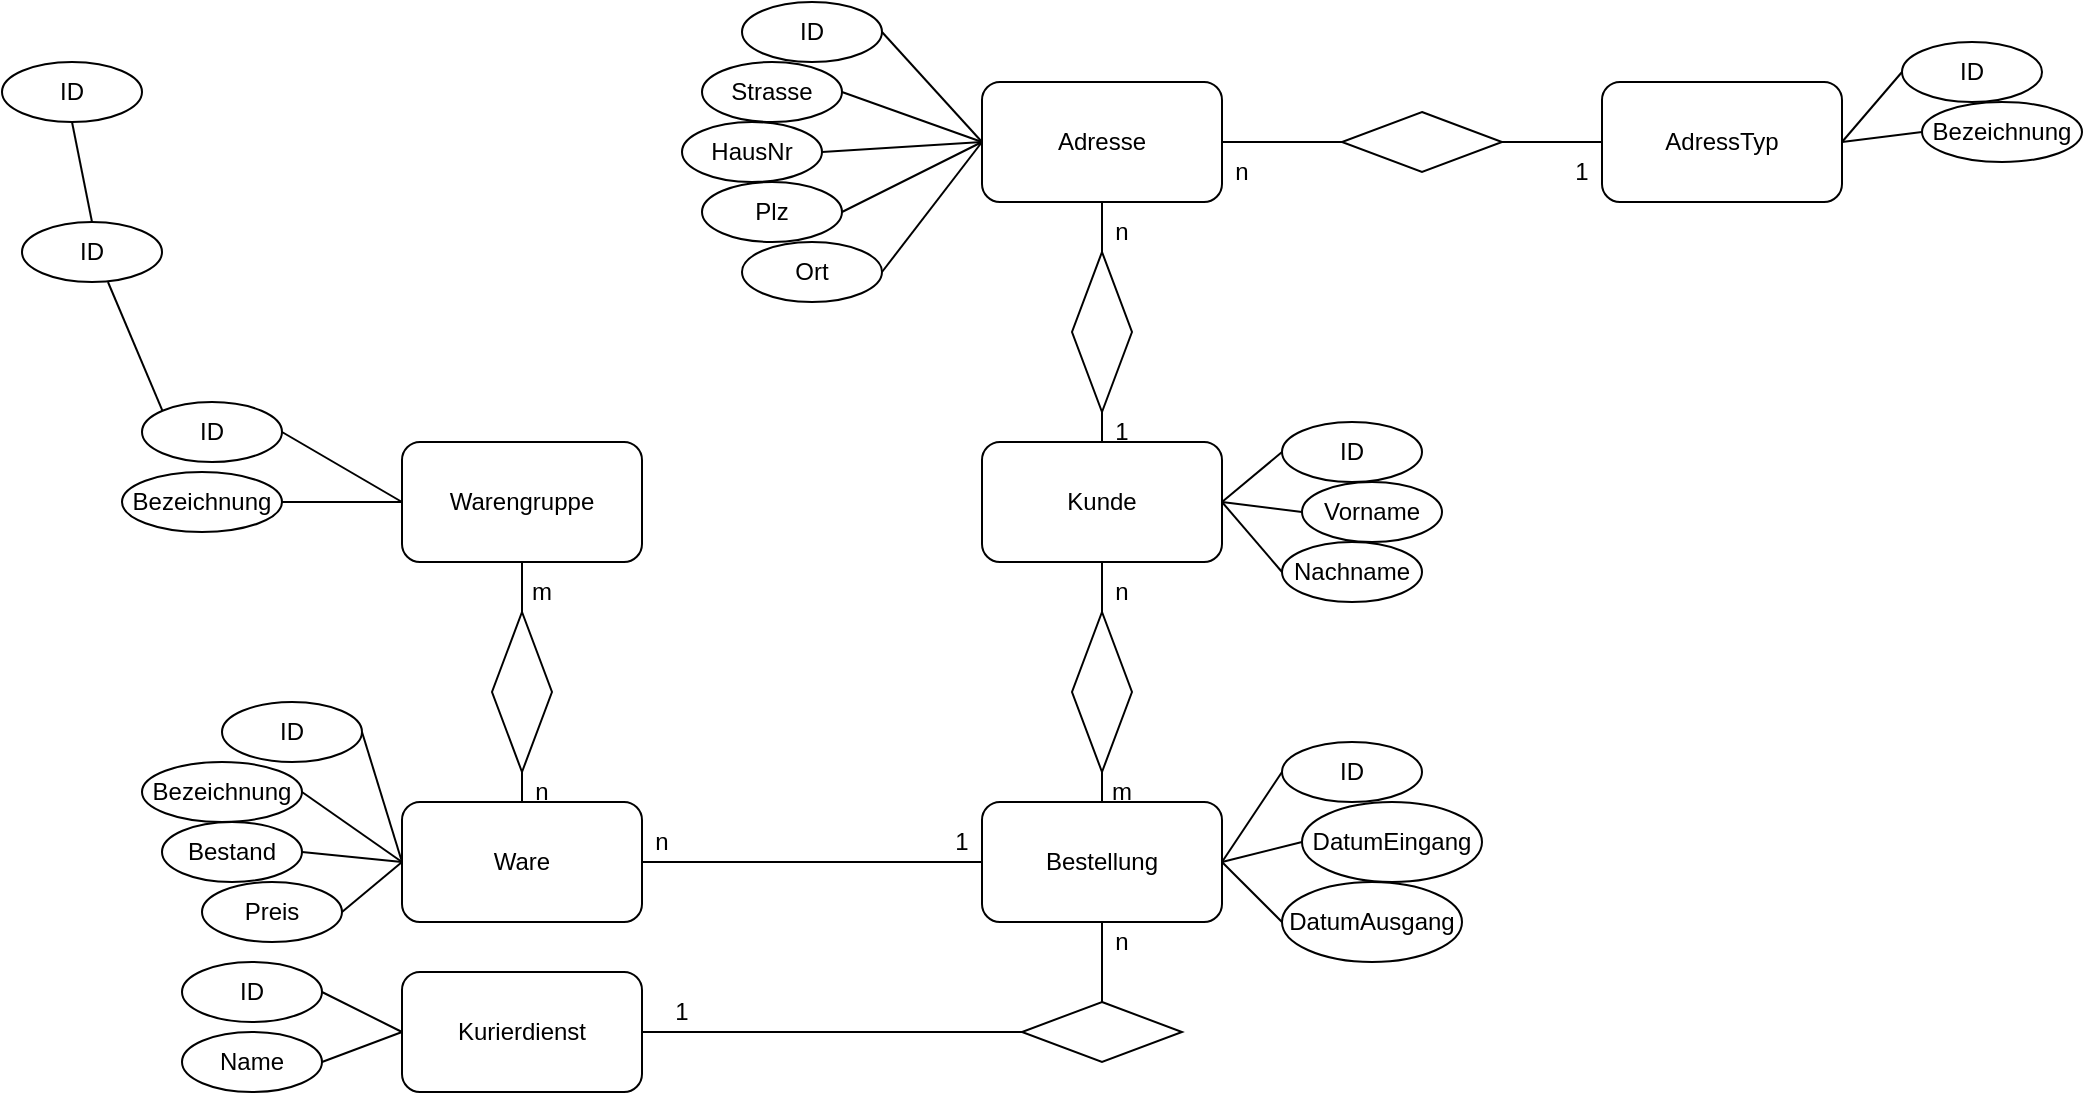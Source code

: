 <mxfile version="20.5.1" type="device"><diagram id="sjK48ryT9Ts2zvbYrK6v" name="Seite-1"><mxGraphModel dx="2212" dy="662" grid="1" gridSize="10" guides="1" tooltips="1" connect="1" arrows="1" fold="1" page="1" pageScale="1" pageWidth="827" pageHeight="1169" math="0" shadow="0"><root><mxCell id="0"/><mxCell id="1" parent="0"/><mxCell id="cG9wLJO8v9ry64v0qYdg-1" value="Bestellung" style="rounded=1;whiteSpace=wrap;html=1;" vertex="1" parent="1"><mxGeometry x="-20" y="600" width="120" height="60" as="geometry"/></mxCell><mxCell id="cG9wLJO8v9ry64v0qYdg-2" value="Kunde" style="rounded=1;whiteSpace=wrap;html=1;" vertex="1" parent="1"><mxGeometry x="-20" y="420" width="120" height="60" as="geometry"/></mxCell><mxCell id="cG9wLJO8v9ry64v0qYdg-3" value="Ware" style="rounded=1;whiteSpace=wrap;html=1;" vertex="1" parent="1"><mxGeometry x="-310" y="600" width="120" height="60" as="geometry"/></mxCell><mxCell id="cG9wLJO8v9ry64v0qYdg-4" value="AdressTyp" style="rounded=1;whiteSpace=wrap;html=1;" vertex="1" parent="1"><mxGeometry x="290" y="240" width="120" height="60" as="geometry"/></mxCell><mxCell id="cG9wLJO8v9ry64v0qYdg-5" value="Warengruppe" style="rounded=1;whiteSpace=wrap;html=1;" vertex="1" parent="1"><mxGeometry x="-310" y="420" width="120" height="60" as="geometry"/></mxCell><mxCell id="cG9wLJO8v9ry64v0qYdg-6" value="Adresse" style="rounded=1;whiteSpace=wrap;html=1;" vertex="1" parent="1"><mxGeometry x="-20" y="240" width="120" height="60" as="geometry"/></mxCell><mxCell id="cG9wLJO8v9ry64v0qYdg-7" value="Kurierdienst" style="rounded=1;whiteSpace=wrap;html=1;" vertex="1" parent="1"><mxGeometry x="-310" y="685" width="120" height="60" as="geometry"/></mxCell><mxCell id="cG9wLJO8v9ry64v0qYdg-9" value="" style="rhombus;whiteSpace=wrap;html=1;rotation=90;" vertex="1" parent="1"><mxGeometry x="-290" y="530" width="80" height="30" as="geometry"/></mxCell><mxCell id="cG9wLJO8v9ry64v0qYdg-10" value="" style="rhombus;whiteSpace=wrap;html=1;rotation=90;" vertex="1" parent="1"><mxGeometry y="350" width="80" height="30" as="geometry"/></mxCell><mxCell id="cG9wLJO8v9ry64v0qYdg-11" value="" style="rhombus;whiteSpace=wrap;html=1;rotation=90;" vertex="1" parent="1"><mxGeometry y="530" width="80" height="30" as="geometry"/></mxCell><mxCell id="cG9wLJO8v9ry64v0qYdg-12" value="" style="rhombus;whiteSpace=wrap;html=1;" vertex="1" parent="1"><mxGeometry x="160" y="255" width="80" height="30" as="geometry"/></mxCell><mxCell id="cG9wLJO8v9ry64v0qYdg-13" value="" style="rhombus;whiteSpace=wrap;html=1;" vertex="1" parent="1"><mxGeometry y="700" width="80" height="30" as="geometry"/></mxCell><mxCell id="cG9wLJO8v9ry64v0qYdg-14" value="" style="endArrow=none;html=1;rounded=0;entryX=0;entryY=0.5;entryDx=0;entryDy=0;exitX=0.5;exitY=1;exitDx=0;exitDy=0;" edge="1" parent="1" source="cG9wLJO8v9ry64v0qYdg-6" target="cG9wLJO8v9ry64v0qYdg-10"><mxGeometry width="50" height="50" relative="1" as="geometry"><mxPoint x="340" y="640" as="sourcePoint"/><mxPoint x="390" y="590" as="targetPoint"/></mxGeometry></mxCell><mxCell id="cG9wLJO8v9ry64v0qYdg-15" value="" style="endArrow=none;html=1;rounded=0;entryX=1;entryY=0.5;entryDx=0;entryDy=0;exitX=0.5;exitY=0;exitDx=0;exitDy=0;" edge="1" parent="1" source="cG9wLJO8v9ry64v0qYdg-2" target="cG9wLJO8v9ry64v0qYdg-10"><mxGeometry width="50" height="50" relative="1" as="geometry"><mxPoint x="340" y="640" as="sourcePoint"/><mxPoint x="390" y="590" as="targetPoint"/></mxGeometry></mxCell><mxCell id="cG9wLJO8v9ry64v0qYdg-16" value="" style="endArrow=none;html=1;rounded=0;entryX=0;entryY=0.5;entryDx=0;entryDy=0;exitX=0.5;exitY=1;exitDx=0;exitDy=0;" edge="1" parent="1" source="cG9wLJO8v9ry64v0qYdg-2" target="cG9wLJO8v9ry64v0qYdg-11"><mxGeometry width="50" height="50" relative="1" as="geometry"><mxPoint x="490" y="710" as="sourcePoint"/><mxPoint x="540" y="660" as="targetPoint"/></mxGeometry></mxCell><mxCell id="cG9wLJO8v9ry64v0qYdg-17" value="" style="endArrow=none;html=1;rounded=0;entryX=1;entryY=0.5;entryDx=0;entryDy=0;exitX=0.5;exitY=0;exitDx=0;exitDy=0;" edge="1" parent="1" source="cG9wLJO8v9ry64v0qYdg-1" target="cG9wLJO8v9ry64v0qYdg-11"><mxGeometry width="50" height="50" relative="1" as="geometry"><mxPoint x="490" y="710" as="sourcePoint"/><mxPoint x="540" y="660" as="targetPoint"/></mxGeometry></mxCell><mxCell id="cG9wLJO8v9ry64v0qYdg-18" value="" style="endArrow=none;html=1;rounded=0;entryX=0.5;entryY=0;entryDx=0;entryDy=0;startArrow=none;exitX=0.5;exitY=1;exitDx=0;exitDy=0;" edge="1" parent="1" source="cG9wLJO8v9ry64v0qYdg-1" target="cG9wLJO8v9ry64v0qYdg-13"><mxGeometry width="50" height="50" relative="1" as="geometry"><mxPoint x="220" y="710" as="sourcePoint"/><mxPoint x="270" y="660" as="targetPoint"/></mxGeometry></mxCell><mxCell id="cG9wLJO8v9ry64v0qYdg-19" value="" style="endArrow=none;html=1;rounded=0;entryX=1;entryY=0.5;entryDx=0;entryDy=0;exitX=0;exitY=0.5;exitDx=0;exitDy=0;" edge="1" parent="1" source="cG9wLJO8v9ry64v0qYdg-13" target="cG9wLJO8v9ry64v0qYdg-7"><mxGeometry width="50" height="50" relative="1" as="geometry"><mxPoint x="220" y="710" as="sourcePoint"/><mxPoint x="270" y="660" as="targetPoint"/></mxGeometry></mxCell><mxCell id="cG9wLJO8v9ry64v0qYdg-20" value="" style="endArrow=none;html=1;rounded=0;entryX=1;entryY=0.5;entryDx=0;entryDy=0;exitX=0;exitY=0.5;exitDx=0;exitDy=0;" edge="1" parent="1" source="cG9wLJO8v9ry64v0qYdg-4" target="cG9wLJO8v9ry64v0qYdg-12"><mxGeometry width="50" height="50" relative="1" as="geometry"><mxPoint x="220" y="510" as="sourcePoint"/><mxPoint x="270" y="460" as="targetPoint"/></mxGeometry></mxCell><mxCell id="cG9wLJO8v9ry64v0qYdg-21" value="" style="endArrow=none;html=1;rounded=0;entryX=0;entryY=0.5;entryDx=0;entryDy=0;exitX=0.5;exitY=1;exitDx=0;exitDy=0;" edge="1" parent="1" source="cG9wLJO8v9ry64v0qYdg-5" target="cG9wLJO8v9ry64v0qYdg-9"><mxGeometry width="50" height="50" relative="1" as="geometry"><mxPoint x="220" y="510" as="sourcePoint"/><mxPoint x="270" y="460" as="targetPoint"/></mxGeometry></mxCell><mxCell id="cG9wLJO8v9ry64v0qYdg-22" value="" style="endArrow=none;html=1;rounded=0;entryX=1;entryY=0.5;entryDx=0;entryDy=0;exitX=0.5;exitY=0;exitDx=0;exitDy=0;" edge="1" parent="1" source="cG9wLJO8v9ry64v0qYdg-3" target="cG9wLJO8v9ry64v0qYdg-9"><mxGeometry width="50" height="50" relative="1" as="geometry"><mxPoint x="220" y="510" as="sourcePoint"/><mxPoint x="270" y="460" as="targetPoint"/></mxGeometry></mxCell><mxCell id="cG9wLJO8v9ry64v0qYdg-23" value="" style="endArrow=none;html=1;rounded=0;exitX=1;exitY=0.5;exitDx=0;exitDy=0;entryX=0;entryY=0.5;entryDx=0;entryDy=0;" edge="1" parent="1" source="cG9wLJO8v9ry64v0qYdg-3" target="cG9wLJO8v9ry64v0qYdg-1"><mxGeometry width="50" height="50" relative="1" as="geometry"><mxPoint x="220" y="510" as="sourcePoint"/><mxPoint x="270" y="460" as="targetPoint"/></mxGeometry></mxCell><mxCell id="cG9wLJO8v9ry64v0qYdg-24" value="" style="endArrow=none;html=1;rounded=0;entryX=0;entryY=0.5;entryDx=0;entryDy=0;exitX=1;exitY=0.5;exitDx=0;exitDy=0;" edge="1" parent="1" source="cG9wLJO8v9ry64v0qYdg-6" target="cG9wLJO8v9ry64v0qYdg-12"><mxGeometry width="50" height="50" relative="1" as="geometry"><mxPoint x="220" y="510" as="sourcePoint"/><mxPoint x="270" y="460" as="targetPoint"/></mxGeometry></mxCell><mxCell id="cG9wLJO8v9ry64v0qYdg-26" value="ID" style="ellipse;whiteSpace=wrap;html=1;" vertex="1" parent="1"><mxGeometry x="130" y="410" width="70" height="30" as="geometry"/></mxCell><mxCell id="cG9wLJO8v9ry64v0qYdg-27" value="ID" style="ellipse;whiteSpace=wrap;html=1;" vertex="1" parent="1"><mxGeometry x="-420" y="680" width="70" height="30" as="geometry"/></mxCell><mxCell id="cG9wLJO8v9ry64v0qYdg-28" value="ID" style="ellipse;whiteSpace=wrap;html=1;" vertex="1" parent="1"><mxGeometry x="130" y="570" width="70" height="30" as="geometry"/></mxCell><mxCell id="cG9wLJO8v9ry64v0qYdg-29" value="ID" style="ellipse;whiteSpace=wrap;html=1;" vertex="1" parent="1"><mxGeometry x="-400" y="550" width="70" height="30" as="geometry"/></mxCell><mxCell id="cG9wLJO8v9ry64v0qYdg-30" value="ID" style="ellipse;whiteSpace=wrap;html=1;" vertex="1" parent="1"><mxGeometry x="-140" y="200" width="70" height="30" as="geometry"/></mxCell><mxCell id="cG9wLJO8v9ry64v0qYdg-31" value="ID" style="ellipse;whiteSpace=wrap;html=1;" vertex="1" parent="1"><mxGeometry x="-440" y="400" width="70" height="30" as="geometry"/></mxCell><mxCell id="cG9wLJO8v9ry64v0qYdg-32" value="ID" style="ellipse;whiteSpace=wrap;html=1;" vertex="1" parent="1"><mxGeometry x="440" y="220" width="70" height="30" as="geometry"/></mxCell><mxCell id="cG9wLJO8v9ry64v0qYdg-33" value="ID" style="ellipse;whiteSpace=wrap;html=1;" vertex="1" parent="1"><mxGeometry x="-500" y="310" width="70" height="30" as="geometry"/></mxCell><mxCell id="cG9wLJO8v9ry64v0qYdg-34" value="ID" style="ellipse;whiteSpace=wrap;html=1;" vertex="1" parent="1"><mxGeometry x="-510" y="230" width="70" height="30" as="geometry"/></mxCell><mxCell id="cG9wLJO8v9ry64v0qYdg-35" value="" style="endArrow=none;html=1;rounded=0;entryX=1;entryY=0.5;entryDx=0;entryDy=0;exitX=0;exitY=0.5;exitDx=0;exitDy=0;" edge="1" parent="1" source="cG9wLJO8v9ry64v0qYdg-5" target="cG9wLJO8v9ry64v0qYdg-31"><mxGeometry width="50" height="50" relative="1" as="geometry"><mxPoint x="-300" y="430" as="sourcePoint"/><mxPoint x="270" y="460" as="targetPoint"/></mxGeometry></mxCell><mxCell id="cG9wLJO8v9ry64v0qYdg-36" value="" style="endArrow=none;html=1;rounded=0;entryX=0.614;entryY=1;entryDx=0;entryDy=0;entryPerimeter=0;exitX=0;exitY=0;exitDx=0;exitDy=0;" edge="1" parent="1" source="cG9wLJO8v9ry64v0qYdg-31" target="cG9wLJO8v9ry64v0qYdg-33"><mxGeometry width="50" height="50" relative="1" as="geometry"><mxPoint x="220" y="510" as="sourcePoint"/><mxPoint x="270" y="460" as="targetPoint"/></mxGeometry></mxCell><mxCell id="cG9wLJO8v9ry64v0qYdg-37" value="" style="endArrow=none;html=1;rounded=0;entryX=0.5;entryY=1;entryDx=0;entryDy=0;exitX=0.5;exitY=0;exitDx=0;exitDy=0;" edge="1" parent="1" source="cG9wLJO8v9ry64v0qYdg-33" target="cG9wLJO8v9ry64v0qYdg-34"><mxGeometry width="50" height="50" relative="1" as="geometry"><mxPoint x="220" y="510" as="sourcePoint"/><mxPoint x="270" y="460" as="targetPoint"/></mxGeometry></mxCell><mxCell id="cG9wLJO8v9ry64v0qYdg-38" value="" style="endArrow=none;html=1;rounded=0;entryX=0;entryY=0.5;entryDx=0;entryDy=0;exitX=1;exitY=0.5;exitDx=0;exitDy=0;" edge="1" parent="1" source="cG9wLJO8v9ry64v0qYdg-2" target="cG9wLJO8v9ry64v0qYdg-26"><mxGeometry width="50" height="50" relative="1" as="geometry"><mxPoint x="220" y="510" as="sourcePoint"/><mxPoint x="270" y="460" as="targetPoint"/></mxGeometry></mxCell><mxCell id="cG9wLJO8v9ry64v0qYdg-39" value="" style="endArrow=none;html=1;rounded=0;entryX=0;entryY=0.5;entryDx=0;entryDy=0;exitX=1;exitY=0.5;exitDx=0;exitDy=0;" edge="1" parent="1" source="cG9wLJO8v9ry64v0qYdg-4" target="cG9wLJO8v9ry64v0qYdg-32"><mxGeometry width="50" height="50" relative="1" as="geometry"><mxPoint x="220" y="510" as="sourcePoint"/><mxPoint x="270" y="460" as="targetPoint"/></mxGeometry></mxCell><mxCell id="cG9wLJO8v9ry64v0qYdg-40" value="" style="endArrow=none;html=1;rounded=0;entryX=1;entryY=0.5;entryDx=0;entryDy=0;exitX=0;exitY=0.5;exitDx=0;exitDy=0;" edge="1" parent="1" source="cG9wLJO8v9ry64v0qYdg-6" target="cG9wLJO8v9ry64v0qYdg-30"><mxGeometry width="50" height="50" relative="1" as="geometry"><mxPoint x="220" y="510" as="sourcePoint"/><mxPoint x="270" y="460" as="targetPoint"/></mxGeometry></mxCell><mxCell id="cG9wLJO8v9ry64v0qYdg-41" value="" style="endArrow=none;html=1;rounded=0;entryX=0;entryY=0.5;entryDx=0;entryDy=0;exitX=1;exitY=0.5;exitDx=0;exitDy=0;" edge="1" parent="1" source="cG9wLJO8v9ry64v0qYdg-1" target="cG9wLJO8v9ry64v0qYdg-28"><mxGeometry width="50" height="50" relative="1" as="geometry"><mxPoint x="220" y="510" as="sourcePoint"/><mxPoint x="270" y="460" as="targetPoint"/></mxGeometry></mxCell><mxCell id="cG9wLJO8v9ry64v0qYdg-42" value="" style="endArrow=none;html=1;rounded=0;entryX=1;entryY=0.5;entryDx=0;entryDy=0;exitX=0;exitY=0.5;exitDx=0;exitDy=0;" edge="1" parent="1" source="cG9wLJO8v9ry64v0qYdg-3" target="cG9wLJO8v9ry64v0qYdg-29"><mxGeometry width="50" height="50" relative="1" as="geometry"><mxPoint x="220" y="510" as="sourcePoint"/><mxPoint x="270" y="460" as="targetPoint"/></mxGeometry></mxCell><mxCell id="cG9wLJO8v9ry64v0qYdg-43" value="" style="endArrow=none;html=1;rounded=0;entryX=1;entryY=0.5;entryDx=0;entryDy=0;exitX=0;exitY=0.5;exitDx=0;exitDy=0;" edge="1" parent="1" source="cG9wLJO8v9ry64v0qYdg-7" target="cG9wLJO8v9ry64v0qYdg-27"><mxGeometry width="50" height="50" relative="1" as="geometry"><mxPoint x="220" y="510" as="sourcePoint"/><mxPoint x="270" y="460" as="targetPoint"/></mxGeometry></mxCell><mxCell id="cG9wLJO8v9ry64v0qYdg-44" value="Strasse" style="ellipse;whiteSpace=wrap;html=1;" vertex="1" parent="1"><mxGeometry x="-160" y="230" width="70" height="30" as="geometry"/></mxCell><mxCell id="cG9wLJO8v9ry64v0qYdg-45" value="HausNr" style="ellipse;whiteSpace=wrap;html=1;" vertex="1" parent="1"><mxGeometry x="-170" y="260" width="70" height="30" as="geometry"/></mxCell><mxCell id="cG9wLJO8v9ry64v0qYdg-46" value="Plz" style="ellipse;whiteSpace=wrap;html=1;" vertex="1" parent="1"><mxGeometry x="-160" y="290" width="70" height="30" as="geometry"/></mxCell><mxCell id="cG9wLJO8v9ry64v0qYdg-47" value="" style="endArrow=none;html=1;rounded=0;entryX=1;entryY=0.5;entryDx=0;entryDy=0;exitX=0;exitY=0.5;exitDx=0;exitDy=0;" edge="1" parent="1" source="cG9wLJO8v9ry64v0qYdg-6" target="cG9wLJO8v9ry64v0qYdg-44"><mxGeometry width="50" height="50" relative="1" as="geometry"><mxPoint x="220" y="510" as="sourcePoint"/><mxPoint x="270" y="460" as="targetPoint"/></mxGeometry></mxCell><mxCell id="cG9wLJO8v9ry64v0qYdg-48" value="" style="endArrow=none;html=1;rounded=0;entryX=1;entryY=0.5;entryDx=0;entryDy=0;exitX=0;exitY=0.5;exitDx=0;exitDy=0;" edge="1" parent="1" source="cG9wLJO8v9ry64v0qYdg-6" target="cG9wLJO8v9ry64v0qYdg-45"><mxGeometry width="50" height="50" relative="1" as="geometry"><mxPoint x="220" y="510" as="sourcePoint"/><mxPoint x="270" y="460" as="targetPoint"/></mxGeometry></mxCell><mxCell id="cG9wLJO8v9ry64v0qYdg-49" value="" style="endArrow=none;html=1;rounded=0;entryX=1;entryY=0.5;entryDx=0;entryDy=0;exitX=0;exitY=0.5;exitDx=0;exitDy=0;" edge="1" parent="1" source="cG9wLJO8v9ry64v0qYdg-6" target="cG9wLJO8v9ry64v0qYdg-46"><mxGeometry width="50" height="50" relative="1" as="geometry"><mxPoint x="220" y="510" as="sourcePoint"/><mxPoint x="270" y="460" as="targetPoint"/></mxGeometry></mxCell><mxCell id="cG9wLJO8v9ry64v0qYdg-50" value="Vorname" style="ellipse;whiteSpace=wrap;html=1;" vertex="1" parent="1"><mxGeometry x="140" y="440" width="70" height="30" as="geometry"/></mxCell><mxCell id="cG9wLJO8v9ry64v0qYdg-51" value="Nachname" style="ellipse;whiteSpace=wrap;html=1;" vertex="1" parent="1"><mxGeometry x="130" y="470" width="70" height="30" as="geometry"/></mxCell><mxCell id="cG9wLJO8v9ry64v0qYdg-52" value="" style="endArrow=none;html=1;rounded=0;entryX=0;entryY=0.5;entryDx=0;entryDy=0;exitX=1;exitY=0.5;exitDx=0;exitDy=0;" edge="1" parent="1" source="cG9wLJO8v9ry64v0qYdg-2" target="cG9wLJO8v9ry64v0qYdg-50"><mxGeometry width="50" height="50" relative="1" as="geometry"><mxPoint x="220" y="510" as="sourcePoint"/><mxPoint x="270" y="460" as="targetPoint"/></mxGeometry></mxCell><mxCell id="cG9wLJO8v9ry64v0qYdg-53" value="" style="endArrow=none;html=1;rounded=0;entryX=0;entryY=0.5;entryDx=0;entryDy=0;" edge="1" parent="1" target="cG9wLJO8v9ry64v0qYdg-51"><mxGeometry width="50" height="50" relative="1" as="geometry"><mxPoint x="100" y="450" as="sourcePoint"/><mxPoint x="270" y="460" as="targetPoint"/></mxGeometry></mxCell><mxCell id="cG9wLJO8v9ry64v0qYdg-54" value="Bezeichnung" style="ellipse;whiteSpace=wrap;html=1;" vertex="1" parent="1"><mxGeometry x="450" y="250" width="80" height="30" as="geometry"/></mxCell><mxCell id="cG9wLJO8v9ry64v0qYdg-55" value="" style="endArrow=none;html=1;rounded=0;entryX=0;entryY=0.5;entryDx=0;entryDy=0;exitX=1;exitY=0.5;exitDx=0;exitDy=0;" edge="1" parent="1" source="cG9wLJO8v9ry64v0qYdg-4" target="cG9wLJO8v9ry64v0qYdg-54"><mxGeometry width="50" height="50" relative="1" as="geometry"><mxPoint x="220" y="510" as="sourcePoint"/><mxPoint x="270" y="460" as="targetPoint"/></mxGeometry></mxCell><mxCell id="cG9wLJO8v9ry64v0qYdg-56" value="Name" style="ellipse;whiteSpace=wrap;html=1;" vertex="1" parent="1"><mxGeometry x="-420" y="715" width="70" height="30" as="geometry"/></mxCell><mxCell id="cG9wLJO8v9ry64v0qYdg-59" value="" style="endArrow=none;html=1;rounded=0;exitX=1;exitY=0.5;exitDx=0;exitDy=0;entryX=0;entryY=0.5;entryDx=0;entryDy=0;" edge="1" parent="1" source="cG9wLJO8v9ry64v0qYdg-56" target="cG9wLJO8v9ry64v0qYdg-7"><mxGeometry width="50" height="50" relative="1" as="geometry"><mxPoint x="220" y="510" as="sourcePoint"/><mxPoint x="270" y="460" as="targetPoint"/></mxGeometry></mxCell><mxCell id="cG9wLJO8v9ry64v0qYdg-60" value="Bezeichnung" style="ellipse;whiteSpace=wrap;html=1;" vertex="1" parent="1"><mxGeometry x="-440" y="580" width="80" height="30" as="geometry"/></mxCell><mxCell id="cG9wLJO8v9ry64v0qYdg-61" value="Bestand" style="ellipse;whiteSpace=wrap;html=1;" vertex="1" parent="1"><mxGeometry x="-430" y="610" width="70" height="30" as="geometry"/></mxCell><mxCell id="cG9wLJO8v9ry64v0qYdg-62" value="Preis" style="ellipse;whiteSpace=wrap;html=1;" vertex="1" parent="1"><mxGeometry x="-410" y="640" width="70" height="30" as="geometry"/></mxCell><mxCell id="cG9wLJO8v9ry64v0qYdg-63" value="" style="endArrow=none;html=1;rounded=0;exitX=1;exitY=0.5;exitDx=0;exitDy=0;entryX=0;entryY=0.5;entryDx=0;entryDy=0;" edge="1" parent="1" source="cG9wLJO8v9ry64v0qYdg-60" target="cG9wLJO8v9ry64v0qYdg-3"><mxGeometry width="50" height="50" relative="1" as="geometry"><mxPoint x="220" y="510" as="sourcePoint"/><mxPoint x="270" y="460" as="targetPoint"/></mxGeometry></mxCell><mxCell id="cG9wLJO8v9ry64v0qYdg-64" value="" style="endArrow=none;html=1;rounded=0;exitX=1;exitY=0.5;exitDx=0;exitDy=0;entryX=0;entryY=0.5;entryDx=0;entryDy=0;" edge="1" parent="1" source="cG9wLJO8v9ry64v0qYdg-61" target="cG9wLJO8v9ry64v0qYdg-3"><mxGeometry width="50" height="50" relative="1" as="geometry"><mxPoint x="220" y="510" as="sourcePoint"/><mxPoint x="270" y="460" as="targetPoint"/></mxGeometry></mxCell><mxCell id="cG9wLJO8v9ry64v0qYdg-65" value="" style="endArrow=none;html=1;rounded=0;exitX=1;exitY=0.5;exitDx=0;exitDy=0;entryX=0;entryY=0.5;entryDx=0;entryDy=0;" edge="1" parent="1" source="cG9wLJO8v9ry64v0qYdg-62" target="cG9wLJO8v9ry64v0qYdg-3"><mxGeometry width="50" height="50" relative="1" as="geometry"><mxPoint x="220" y="510" as="sourcePoint"/><mxPoint x="270" y="460" as="targetPoint"/></mxGeometry></mxCell><mxCell id="cG9wLJO8v9ry64v0qYdg-66" value="DatumAusgang" style="ellipse;whiteSpace=wrap;html=1;" vertex="1" parent="1"><mxGeometry x="130" y="640" width="90" height="40" as="geometry"/></mxCell><mxCell id="cG9wLJO8v9ry64v0qYdg-67" value="DatumEingang" style="ellipse;whiteSpace=wrap;html=1;" vertex="1" parent="1"><mxGeometry x="140" y="600" width="90" height="40" as="geometry"/></mxCell><mxCell id="cG9wLJO8v9ry64v0qYdg-68" value="" style="endArrow=none;html=1;rounded=0;exitX=1;exitY=0.5;exitDx=0;exitDy=0;entryX=0;entryY=0.5;entryDx=0;entryDy=0;" edge="1" parent="1" source="cG9wLJO8v9ry64v0qYdg-1" target="cG9wLJO8v9ry64v0qYdg-67"><mxGeometry width="50" height="50" relative="1" as="geometry"><mxPoint x="220" y="510" as="sourcePoint"/><mxPoint x="270" y="460" as="targetPoint"/></mxGeometry></mxCell><mxCell id="cG9wLJO8v9ry64v0qYdg-69" value="" style="endArrow=none;html=1;rounded=0;exitX=1;exitY=0.5;exitDx=0;exitDy=0;entryX=0;entryY=0.5;entryDx=0;entryDy=0;" edge="1" parent="1" source="cG9wLJO8v9ry64v0qYdg-1" target="cG9wLJO8v9ry64v0qYdg-66"><mxGeometry width="50" height="50" relative="1" as="geometry"><mxPoint x="220" y="510" as="sourcePoint"/><mxPoint x="270" y="460" as="targetPoint"/></mxGeometry></mxCell><mxCell id="cG9wLJO8v9ry64v0qYdg-70" value="Ort" style="ellipse;whiteSpace=wrap;html=1;" vertex="1" parent="1"><mxGeometry x="-140" y="320" width="70" height="30" as="geometry"/></mxCell><mxCell id="cG9wLJO8v9ry64v0qYdg-71" value="" style="endArrow=none;html=1;rounded=0;entryX=0;entryY=0.5;entryDx=0;entryDy=0;exitX=1;exitY=0.5;exitDx=0;exitDy=0;" edge="1" parent="1" source="cG9wLJO8v9ry64v0qYdg-70" target="cG9wLJO8v9ry64v0qYdg-6"><mxGeometry width="50" height="50" relative="1" as="geometry"><mxPoint x="220" y="510" as="sourcePoint"/><mxPoint x="270" y="460" as="targetPoint"/></mxGeometry></mxCell><mxCell id="cG9wLJO8v9ry64v0qYdg-73" value="1" style="text;html=1;strokeColor=none;fillColor=none;align=center;verticalAlign=middle;whiteSpace=wrap;rounded=0;" vertex="1" parent="1"><mxGeometry x="20" y="400" width="60" height="30" as="geometry"/></mxCell><mxCell id="cG9wLJO8v9ry64v0qYdg-74" value="n" style="text;html=1;strokeColor=none;fillColor=none;align=center;verticalAlign=middle;whiteSpace=wrap;rounded=0;" vertex="1" parent="1"><mxGeometry x="20" y="300" width="60" height="30" as="geometry"/></mxCell><mxCell id="cG9wLJO8v9ry64v0qYdg-75" value="1" style="text;html=1;strokeColor=none;fillColor=none;align=center;verticalAlign=middle;whiteSpace=wrap;rounded=0;" vertex="1" parent="1"><mxGeometry x="250" y="270" width="60" height="30" as="geometry"/></mxCell><mxCell id="cG9wLJO8v9ry64v0qYdg-76" value="n" style="text;html=1;strokeColor=none;fillColor=none;align=center;verticalAlign=middle;whiteSpace=wrap;rounded=0;" vertex="1" parent="1"><mxGeometry x="80" y="270" width="60" height="30" as="geometry"/></mxCell><mxCell id="cG9wLJO8v9ry64v0qYdg-78" value="n" style="text;html=1;strokeColor=none;fillColor=none;align=center;verticalAlign=middle;whiteSpace=wrap;rounded=0;" vertex="1" parent="1"><mxGeometry x="20" y="480" width="60" height="30" as="geometry"/></mxCell><mxCell id="cG9wLJO8v9ry64v0qYdg-79" value="m" style="text;html=1;strokeColor=none;fillColor=none;align=center;verticalAlign=middle;whiteSpace=wrap;rounded=0;" vertex="1" parent="1"><mxGeometry x="20" y="580" width="60" height="30" as="geometry"/></mxCell><mxCell id="cG9wLJO8v9ry64v0qYdg-80" value="m" style="text;html=1;strokeColor=none;fillColor=none;align=center;verticalAlign=middle;whiteSpace=wrap;rounded=0;" vertex="1" parent="1"><mxGeometry x="-270" y="480" width="60" height="30" as="geometry"/></mxCell><mxCell id="cG9wLJO8v9ry64v0qYdg-81" value="n" style="text;html=1;strokeColor=none;fillColor=none;align=center;verticalAlign=middle;whiteSpace=wrap;rounded=0;" vertex="1" parent="1"><mxGeometry x="-270" y="580" width="60" height="30" as="geometry"/></mxCell><mxCell id="cG9wLJO8v9ry64v0qYdg-82" value="1" style="text;html=1;strokeColor=none;fillColor=none;align=center;verticalAlign=middle;whiteSpace=wrap;rounded=0;" vertex="1" parent="1"><mxGeometry x="-60" y="605" width="60" height="30" as="geometry"/></mxCell><mxCell id="cG9wLJO8v9ry64v0qYdg-83" value="n" style="text;html=1;strokeColor=none;fillColor=none;align=center;verticalAlign=middle;whiteSpace=wrap;rounded=0;" vertex="1" parent="1"><mxGeometry x="-210" y="605" width="60" height="30" as="geometry"/></mxCell><mxCell id="cG9wLJO8v9ry64v0qYdg-84" value="n" style="text;html=1;strokeColor=none;fillColor=none;align=center;verticalAlign=middle;whiteSpace=wrap;rounded=0;" vertex="1" parent="1"><mxGeometry x="20" y="655" width="60" height="30" as="geometry"/></mxCell><mxCell id="cG9wLJO8v9ry64v0qYdg-86" value="1" style="text;html=1;strokeColor=none;fillColor=none;align=center;verticalAlign=middle;whiteSpace=wrap;rounded=0;" vertex="1" parent="1"><mxGeometry x="-200" y="690" width="60" height="30" as="geometry"/></mxCell><mxCell id="cG9wLJO8v9ry64v0qYdg-89" value="Bezeichnung" style="ellipse;whiteSpace=wrap;html=1;" vertex="1" parent="1"><mxGeometry x="-450" y="435" width="80" height="30" as="geometry"/></mxCell><mxCell id="cG9wLJO8v9ry64v0qYdg-90" value="" style="endArrow=none;html=1;rounded=0;entryX=1;entryY=0.5;entryDx=0;entryDy=0;exitX=0;exitY=0.5;exitDx=0;exitDy=0;" edge="1" parent="1" source="cG9wLJO8v9ry64v0qYdg-5" target="cG9wLJO8v9ry64v0qYdg-89"><mxGeometry width="50" height="50" relative="1" as="geometry"><mxPoint x="220" y="510" as="sourcePoint"/><mxPoint x="270" y="460" as="targetPoint"/></mxGeometry></mxCell></root></mxGraphModel></diagram></mxfile>